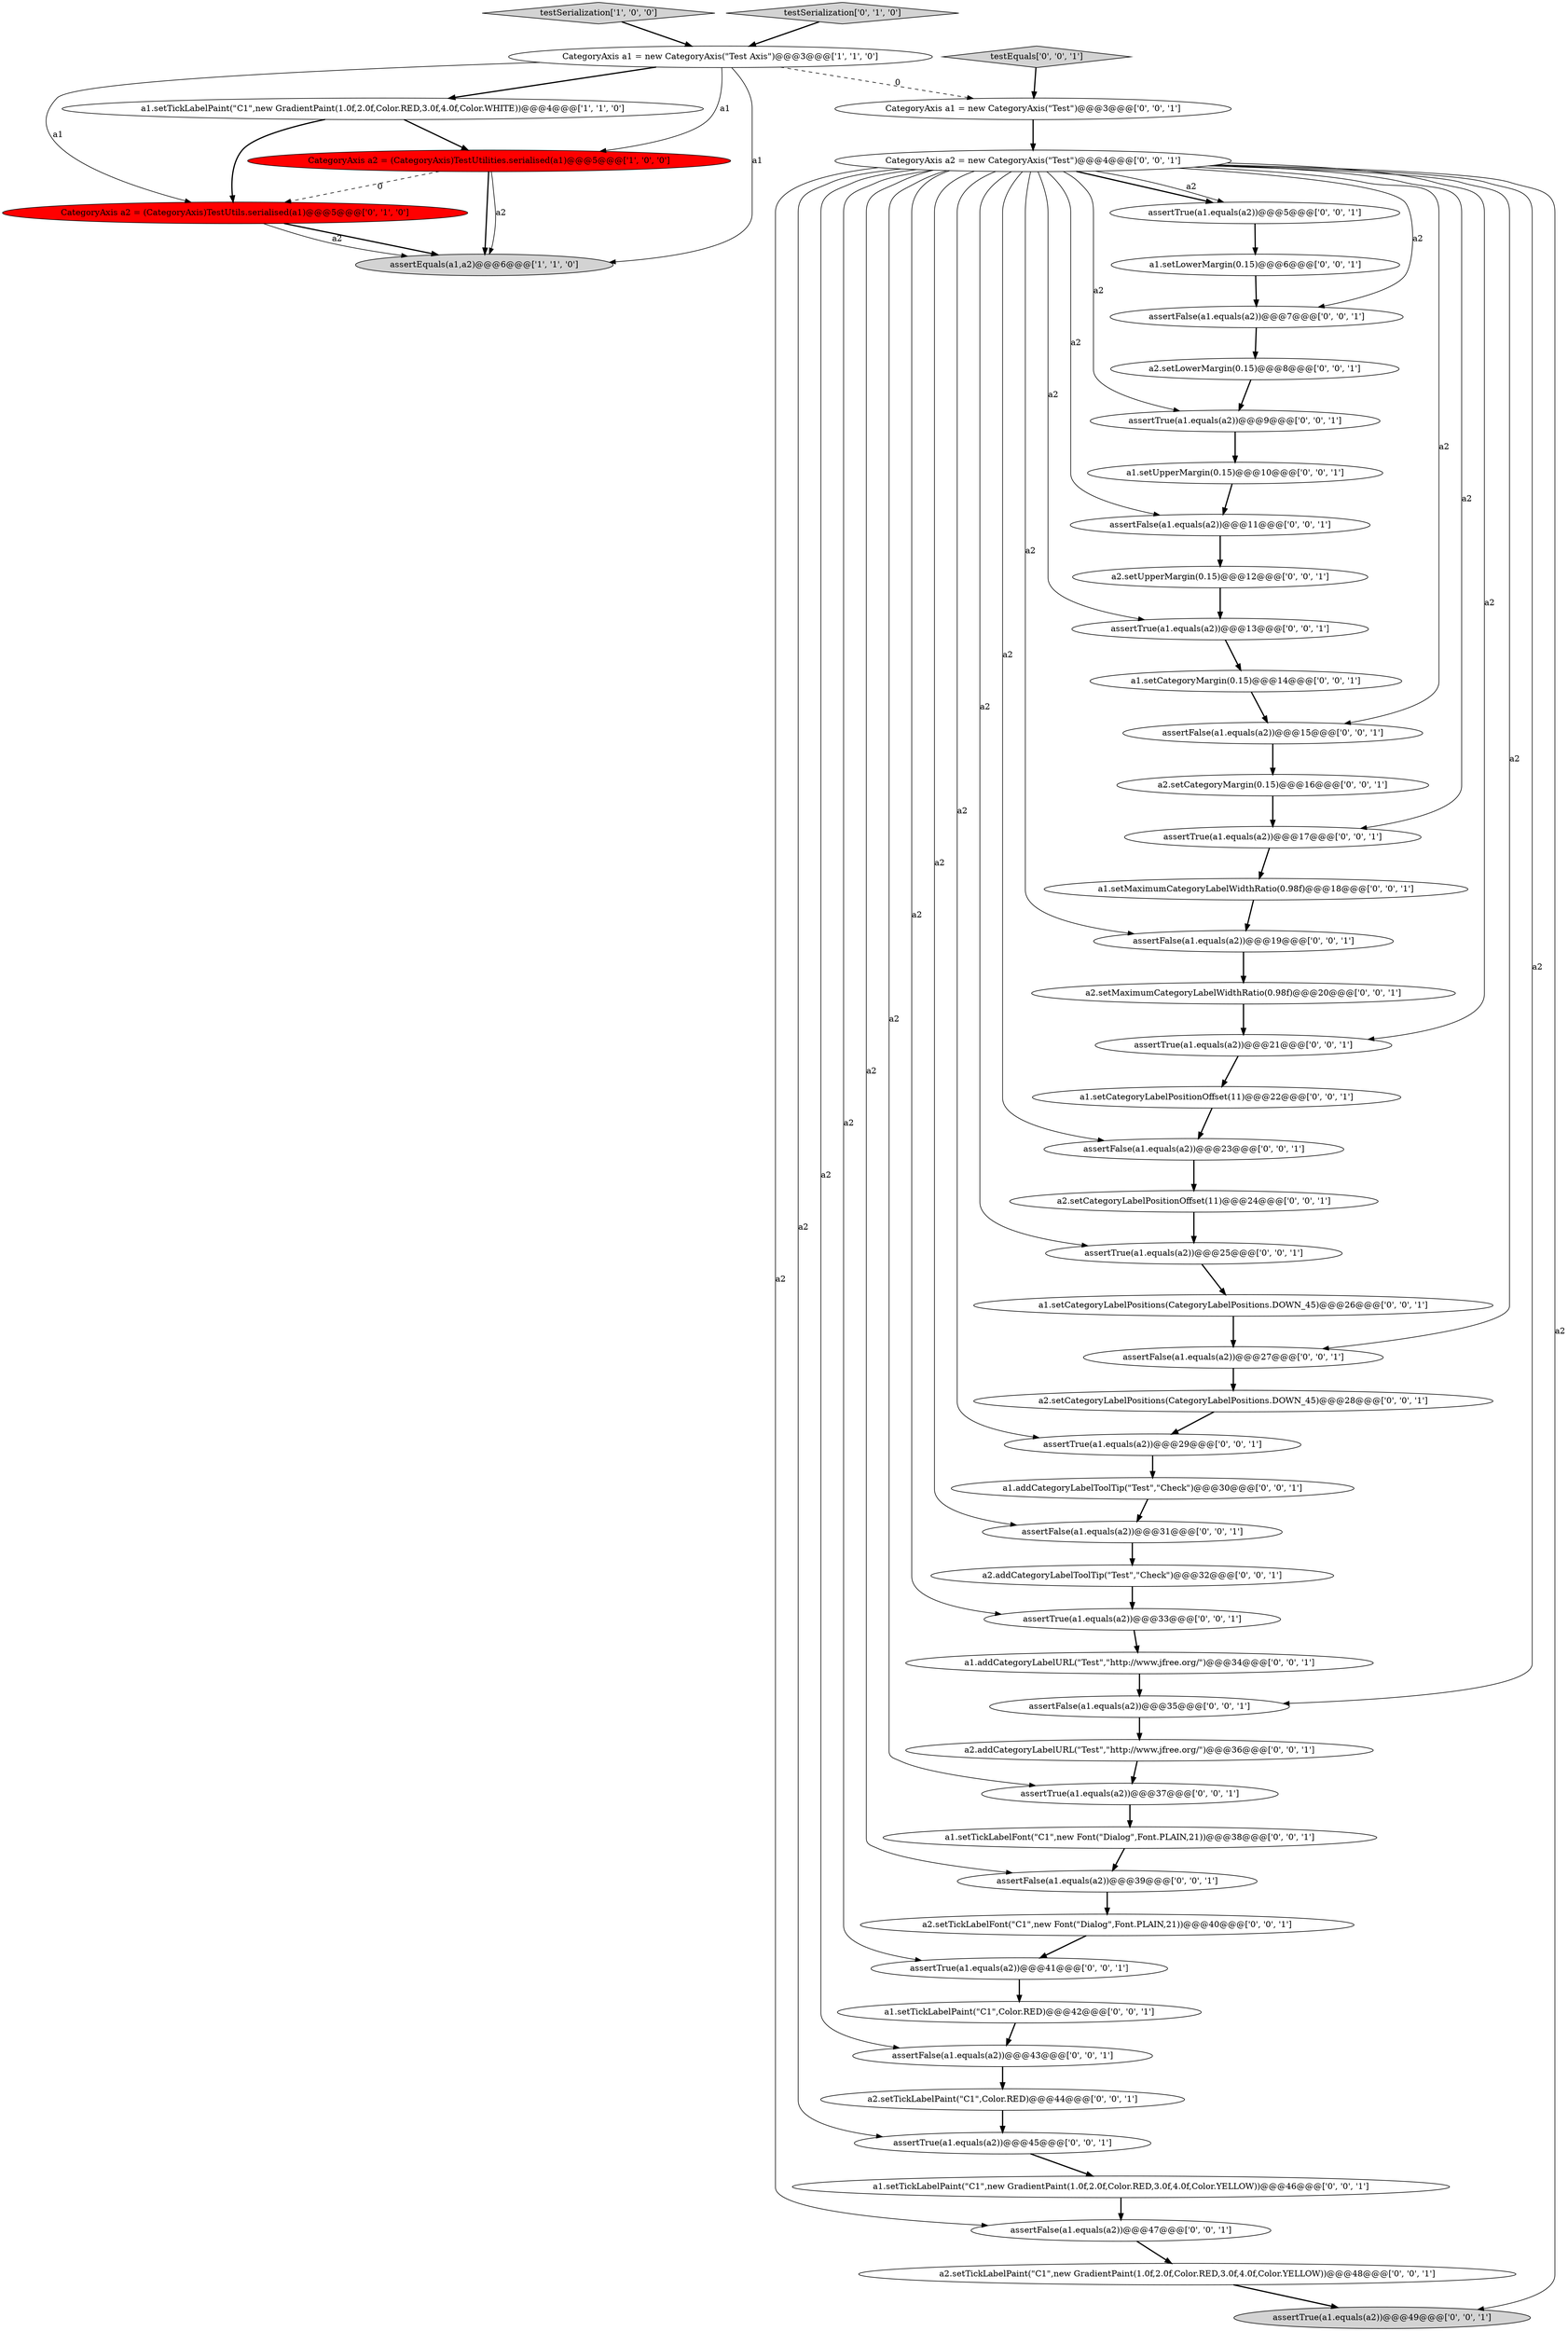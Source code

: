 digraph {
32 [style = filled, label = "assertTrue(a1.equals(a2))@@@45@@@['0', '0', '1']", fillcolor = white, shape = ellipse image = "AAA0AAABBB3BBB"];
8 [style = filled, label = "assertTrue(a1.equals(a2))@@@41@@@['0', '0', '1']", fillcolor = white, shape = ellipse image = "AAA0AAABBB3BBB"];
14 [style = filled, label = "assertTrue(a1.equals(a2))@@@37@@@['0', '0', '1']", fillcolor = white, shape = ellipse image = "AAA0AAABBB3BBB"];
44 [style = filled, label = "a1.addCategoryLabelURL(\"Test\",\"http://www.jfree.org/\")@@@34@@@['0', '0', '1']", fillcolor = white, shape = ellipse image = "AAA0AAABBB3BBB"];
19 [style = filled, label = "a1.setUpperMargin(0.15)@@@10@@@['0', '0', '1']", fillcolor = white, shape = ellipse image = "AAA0AAABBB3BBB"];
42 [style = filled, label = "assertFalse(a1.equals(a2))@@@19@@@['0', '0', '1']", fillcolor = white, shape = ellipse image = "AAA0AAABBB3BBB"];
2 [style = filled, label = "testSerialization['1', '0', '0']", fillcolor = lightgray, shape = diamond image = "AAA0AAABBB1BBB"];
24 [style = filled, label = "assertTrue(a1.equals(a2))@@@17@@@['0', '0', '1']", fillcolor = white, shape = ellipse image = "AAA0AAABBB3BBB"];
41 [style = filled, label = "a2.setCategoryMargin(0.15)@@@16@@@['0', '0', '1']", fillcolor = white, shape = ellipse image = "AAA0AAABBB3BBB"];
5 [style = filled, label = "testSerialization['0', '1', '0']", fillcolor = lightgray, shape = diamond image = "AAA0AAABBB2BBB"];
16 [style = filled, label = "a2.addCategoryLabelURL(\"Test\",\"http://www.jfree.org/\")@@@36@@@['0', '0', '1']", fillcolor = white, shape = ellipse image = "AAA0AAABBB3BBB"];
22 [style = filled, label = "assertFalse(a1.equals(a2))@@@31@@@['0', '0', '1']", fillcolor = white, shape = ellipse image = "AAA0AAABBB3BBB"];
48 [style = filled, label = "assertFalse(a1.equals(a2))@@@23@@@['0', '0', '1']", fillcolor = white, shape = ellipse image = "AAA0AAABBB3BBB"];
50 [style = filled, label = "testEquals['0', '0', '1']", fillcolor = lightgray, shape = diamond image = "AAA0AAABBB3BBB"];
12 [style = filled, label = "a1.setCategoryLabelPositionOffset(11)@@@22@@@['0', '0', '1']", fillcolor = white, shape = ellipse image = "AAA0AAABBB3BBB"];
34 [style = filled, label = "assertFalse(a1.equals(a2))@@@43@@@['0', '0', '1']", fillcolor = white, shape = ellipse image = "AAA0AAABBB3BBB"];
21 [style = filled, label = "a2.setTickLabelPaint(\"C1\",new GradientPaint(1.0f,2.0f,Color.RED,3.0f,4.0f,Color.YELLOW))@@@48@@@['0', '0', '1']", fillcolor = white, shape = ellipse image = "AAA0AAABBB3BBB"];
40 [style = filled, label = "a2.setLowerMargin(0.15)@@@8@@@['0', '0', '1']", fillcolor = white, shape = ellipse image = "AAA0AAABBB3BBB"];
10 [style = filled, label = "assertTrue(a1.equals(a2))@@@21@@@['0', '0', '1']", fillcolor = white, shape = ellipse image = "AAA0AAABBB3BBB"];
54 [style = filled, label = "a1.setTickLabelPaint(\"C1\",Color.RED)@@@42@@@['0', '0', '1']", fillcolor = white, shape = ellipse image = "AAA0AAABBB3BBB"];
52 [style = filled, label = "assertTrue(a1.equals(a2))@@@25@@@['0', '0', '1']", fillcolor = white, shape = ellipse image = "AAA0AAABBB3BBB"];
26 [style = filled, label = "assertFalse(a1.equals(a2))@@@15@@@['0', '0', '1']", fillcolor = white, shape = ellipse image = "AAA0AAABBB3BBB"];
25 [style = filled, label = "a2.setUpperMargin(0.15)@@@12@@@['0', '0', '1']", fillcolor = white, shape = ellipse image = "AAA0AAABBB3BBB"];
20 [style = filled, label = "a1.addCategoryLabelToolTip(\"Test\",\"Check\")@@@30@@@['0', '0', '1']", fillcolor = white, shape = ellipse image = "AAA0AAABBB3BBB"];
7 [style = filled, label = "a1.setCategoryLabelPositions(CategoryLabelPositions.DOWN_45)@@@26@@@['0', '0', '1']", fillcolor = white, shape = ellipse image = "AAA0AAABBB3BBB"];
38 [style = filled, label = "assertFalse(a1.equals(a2))@@@47@@@['0', '0', '1']", fillcolor = white, shape = ellipse image = "AAA0AAABBB3BBB"];
13 [style = filled, label = "a2.setTickLabelFont(\"C1\",new Font(\"Dialog\",Font.PLAIN,21))@@@40@@@['0', '0', '1']", fillcolor = white, shape = ellipse image = "AAA0AAABBB3BBB"];
18 [style = filled, label = "a2.setTickLabelPaint(\"C1\",Color.RED)@@@44@@@['0', '0', '1']", fillcolor = white, shape = ellipse image = "AAA0AAABBB3BBB"];
49 [style = filled, label = "a2.addCategoryLabelToolTip(\"Test\",\"Check\")@@@32@@@['0', '0', '1']", fillcolor = white, shape = ellipse image = "AAA0AAABBB3BBB"];
6 [style = filled, label = "CategoryAxis a2 = (CategoryAxis)TestUtils.serialised(a1)@@@5@@@['0', '1', '0']", fillcolor = red, shape = ellipse image = "AAA1AAABBB2BBB"];
15 [style = filled, label = "a1.setMaximumCategoryLabelWidthRatio(0.98f)@@@18@@@['0', '0', '1']", fillcolor = white, shape = ellipse image = "AAA0AAABBB3BBB"];
23 [style = filled, label = "CategoryAxis a1 = new CategoryAxis(\"Test\")@@@3@@@['0', '0', '1']", fillcolor = white, shape = ellipse image = "AAA0AAABBB3BBB"];
17 [style = filled, label = "a2.setCategoryLabelPositions(CategoryLabelPositions.DOWN_45)@@@28@@@['0', '0', '1']", fillcolor = white, shape = ellipse image = "AAA0AAABBB3BBB"];
43 [style = filled, label = "assertFalse(a1.equals(a2))@@@35@@@['0', '0', '1']", fillcolor = white, shape = ellipse image = "AAA0AAABBB3BBB"];
31 [style = filled, label = "assertTrue(a1.equals(a2))@@@29@@@['0', '0', '1']", fillcolor = white, shape = ellipse image = "AAA0AAABBB3BBB"];
53 [style = filled, label = "a2.setMaximumCategoryLabelWidthRatio(0.98f)@@@20@@@['0', '0', '1']", fillcolor = white, shape = ellipse image = "AAA0AAABBB3BBB"];
3 [style = filled, label = "a1.setTickLabelPaint(\"C1\",new GradientPaint(1.0f,2.0f,Color.RED,3.0f,4.0f,Color.WHITE))@@@4@@@['1', '1', '0']", fillcolor = white, shape = ellipse image = "AAA0AAABBB1BBB"];
29 [style = filled, label = "assertFalse(a1.equals(a2))@@@39@@@['0', '0', '1']", fillcolor = white, shape = ellipse image = "AAA0AAABBB3BBB"];
37 [style = filled, label = "assertFalse(a1.equals(a2))@@@27@@@['0', '0', '1']", fillcolor = white, shape = ellipse image = "AAA0AAABBB3BBB"];
28 [style = filled, label = "assertTrue(a1.equals(a2))@@@33@@@['0', '0', '1']", fillcolor = white, shape = ellipse image = "AAA0AAABBB3BBB"];
51 [style = filled, label = "a1.setTickLabelFont(\"C1\",new Font(\"Dialog\",Font.PLAIN,21))@@@38@@@['0', '0', '1']", fillcolor = white, shape = ellipse image = "AAA0AAABBB3BBB"];
33 [style = filled, label = "assertTrue(a1.equals(a2))@@@5@@@['0', '0', '1']", fillcolor = white, shape = ellipse image = "AAA0AAABBB3BBB"];
0 [style = filled, label = "assertEquals(a1,a2)@@@6@@@['1', '1', '0']", fillcolor = lightgray, shape = ellipse image = "AAA0AAABBB1BBB"];
45 [style = filled, label = "assertTrue(a1.equals(a2))@@@49@@@['0', '0', '1']", fillcolor = lightgray, shape = ellipse image = "AAA0AAABBB3BBB"];
36 [style = filled, label = "a1.setCategoryMargin(0.15)@@@14@@@['0', '0', '1']", fillcolor = white, shape = ellipse image = "AAA0AAABBB3BBB"];
46 [style = filled, label = "assertFalse(a1.equals(a2))@@@11@@@['0', '0', '1']", fillcolor = white, shape = ellipse image = "AAA0AAABBB3BBB"];
4 [style = filled, label = "CategoryAxis a1 = new CategoryAxis(\"Test Axis\")@@@3@@@['1', '1', '0']", fillcolor = white, shape = ellipse image = "AAA0AAABBB1BBB"];
30 [style = filled, label = "a1.setTickLabelPaint(\"C1\",new GradientPaint(1.0f,2.0f,Color.RED,3.0f,4.0f,Color.YELLOW))@@@46@@@['0', '0', '1']", fillcolor = white, shape = ellipse image = "AAA0AAABBB3BBB"];
35 [style = filled, label = "assertFalse(a1.equals(a2))@@@7@@@['0', '0', '1']", fillcolor = white, shape = ellipse image = "AAA0AAABBB3BBB"];
9 [style = filled, label = "assertTrue(a1.equals(a2))@@@9@@@['0', '0', '1']", fillcolor = white, shape = ellipse image = "AAA0AAABBB3BBB"];
47 [style = filled, label = "a2.setCategoryLabelPositionOffset(11)@@@24@@@['0', '0', '1']", fillcolor = white, shape = ellipse image = "AAA0AAABBB3BBB"];
39 [style = filled, label = "CategoryAxis a2 = new CategoryAxis(\"Test\")@@@4@@@['0', '0', '1']", fillcolor = white, shape = ellipse image = "AAA0AAABBB3BBB"];
11 [style = filled, label = "assertTrue(a1.equals(a2))@@@13@@@['0', '0', '1']", fillcolor = white, shape = ellipse image = "AAA0AAABBB3BBB"];
1 [style = filled, label = "CategoryAxis a2 = (CategoryAxis)TestUtilities.serialised(a1)@@@5@@@['1', '0', '0']", fillcolor = red, shape = ellipse image = "AAA1AAABBB1BBB"];
27 [style = filled, label = "a1.setLowerMargin(0.15)@@@6@@@['0', '0', '1']", fillcolor = white, shape = ellipse image = "AAA0AAABBB3BBB"];
39->22 [style = solid, label="a2"];
4->3 [style = bold, label=""];
30->38 [style = bold, label=""];
43->16 [style = bold, label=""];
39->34 [style = solid, label="a2"];
39->38 [style = solid, label="a2"];
4->1 [style = solid, label="a1"];
46->25 [style = bold, label=""];
50->23 [style = bold, label=""];
3->1 [style = bold, label=""];
41->24 [style = bold, label=""];
39->52 [style = solid, label="a2"];
39->14 [style = solid, label="a2"];
39->37 [style = solid, label="a2"];
39->8 [style = solid, label="a2"];
17->31 [style = bold, label=""];
37->17 [style = bold, label=""];
39->26 [style = solid, label="a2"];
7->37 [style = bold, label=""];
34->18 [style = bold, label=""];
14->51 [style = bold, label=""];
49->28 [style = bold, label=""];
1->0 [style = solid, label="a2"];
3->6 [style = bold, label=""];
39->10 [style = solid, label="a2"];
39->29 [style = solid, label="a2"];
40->9 [style = bold, label=""];
6->0 [style = bold, label=""];
12->48 [style = bold, label=""];
1->0 [style = bold, label=""];
36->26 [style = bold, label=""];
6->0 [style = solid, label="a2"];
39->11 [style = solid, label="a2"];
32->30 [style = bold, label=""];
2->4 [style = bold, label=""];
33->27 [style = bold, label=""];
11->36 [style = bold, label=""];
4->0 [style = solid, label="a1"];
27->35 [style = bold, label=""];
44->43 [style = bold, label=""];
39->33 [style = bold, label=""];
22->49 [style = bold, label=""];
20->22 [style = bold, label=""];
51->29 [style = bold, label=""];
21->45 [style = bold, label=""];
35->40 [style = bold, label=""];
26->41 [style = bold, label=""];
39->46 [style = solid, label="a2"];
15->42 [style = bold, label=""];
39->42 [style = solid, label="a2"];
25->11 [style = bold, label=""];
10->12 [style = bold, label=""];
48->47 [style = bold, label=""];
4->6 [style = solid, label="a1"];
39->9 [style = solid, label="a2"];
39->43 [style = solid, label="a2"];
5->4 [style = bold, label=""];
1->6 [style = dashed, label="0"];
28->44 [style = bold, label=""];
23->39 [style = bold, label=""];
18->32 [style = bold, label=""];
9->19 [style = bold, label=""];
38->21 [style = bold, label=""];
16->14 [style = bold, label=""];
39->24 [style = solid, label="a2"];
39->48 [style = solid, label="a2"];
39->28 [style = solid, label="a2"];
52->7 [style = bold, label=""];
19->46 [style = bold, label=""];
39->35 [style = solid, label="a2"];
31->20 [style = bold, label=""];
13->8 [style = bold, label=""];
47->52 [style = bold, label=""];
8->54 [style = bold, label=""];
53->10 [style = bold, label=""];
39->33 [style = solid, label="a2"];
39->32 [style = solid, label="a2"];
39->45 [style = solid, label="a2"];
39->31 [style = solid, label="a2"];
4->23 [style = dashed, label="0"];
42->53 [style = bold, label=""];
54->34 [style = bold, label=""];
24->15 [style = bold, label=""];
29->13 [style = bold, label=""];
}
